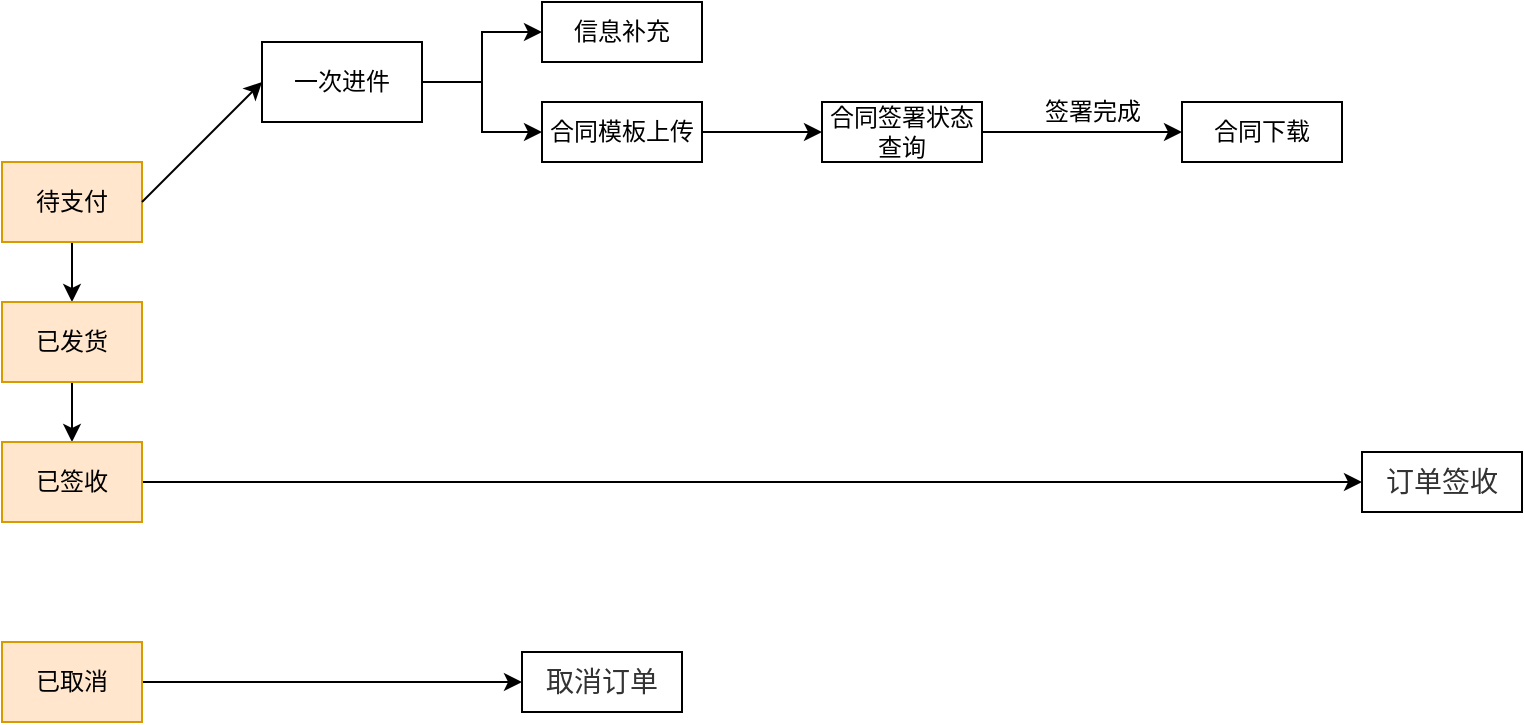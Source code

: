 <mxfile version="20.4.0" type="github">
  <diagram id="2ebUjBUpow4gDjzQdCSO" name="第 1 页">
    <mxGraphModel dx="1002" dy="459" grid="1" gridSize="10" guides="1" tooltips="1" connect="1" arrows="1" fold="1" page="1" pageScale="1" pageWidth="827" pageHeight="1169" math="0" shadow="0">
      <root>
        <mxCell id="0" />
        <mxCell id="1" parent="0" />
        <mxCell id="QhRJAr5Qr2hf3Huji9IQ-18" style="edgeStyle=orthogonalEdgeStyle;rounded=0;orthogonalLoop=1;jettySize=auto;html=1;entryX=0.5;entryY=0;entryDx=0;entryDy=0;" edge="1" parent="1" source="QhRJAr5Qr2hf3Huji9IQ-1" target="QhRJAr5Qr2hf3Huji9IQ-19">
          <mxGeometry relative="1" as="geometry">
            <mxPoint x="770" y="240" as="targetPoint" />
          </mxGeometry>
        </mxCell>
        <mxCell id="QhRJAr5Qr2hf3Huji9IQ-1" value="待支付" style="whiteSpace=wrap;html=1;fillColor=#ffe6cc;strokeColor=#d79b00;" vertex="1" parent="1">
          <mxGeometry x="70" y="220" width="70" height="40" as="geometry" />
        </mxCell>
        <mxCell id="QhRJAr5Qr2hf3Huji9IQ-9" style="edgeStyle=orthogonalEdgeStyle;rounded=0;orthogonalLoop=1;jettySize=auto;html=1;entryX=0;entryY=0.5;entryDx=0;entryDy=0;" edge="1" parent="1" source="QhRJAr5Qr2hf3Huji9IQ-4" target="QhRJAr5Qr2hf3Huji9IQ-8">
          <mxGeometry relative="1" as="geometry" />
        </mxCell>
        <mxCell id="QhRJAr5Qr2hf3Huji9IQ-11" style="edgeStyle=orthogonalEdgeStyle;rounded=0;orthogonalLoop=1;jettySize=auto;html=1;entryX=0;entryY=0.5;entryDx=0;entryDy=0;" edge="1" parent="1" source="QhRJAr5Qr2hf3Huji9IQ-4" target="QhRJAr5Qr2hf3Huji9IQ-10">
          <mxGeometry relative="1" as="geometry" />
        </mxCell>
        <mxCell id="QhRJAr5Qr2hf3Huji9IQ-4" value="一次进件" style="whiteSpace=wrap;html=1;" vertex="1" parent="1">
          <mxGeometry x="200" y="160" width="80" height="40" as="geometry" />
        </mxCell>
        <mxCell id="QhRJAr5Qr2hf3Huji9IQ-5" value="" style="endArrow=classic;html=1;rounded=0;entryX=0;entryY=0.5;entryDx=0;entryDy=0;exitX=1;exitY=0.5;exitDx=0;exitDy=0;" edge="1" parent="1" source="QhRJAr5Qr2hf3Huji9IQ-1" target="QhRJAr5Qr2hf3Huji9IQ-4">
          <mxGeometry width="50" height="50" relative="1" as="geometry">
            <mxPoint x="150" y="210" as="sourcePoint" />
            <mxPoint x="200" y="160" as="targetPoint" />
          </mxGeometry>
        </mxCell>
        <mxCell id="QhRJAr5Qr2hf3Huji9IQ-8" value="信息补充" style="whiteSpace=wrap;html=1;" vertex="1" parent="1">
          <mxGeometry x="340" y="140" width="80" height="30" as="geometry" />
        </mxCell>
        <mxCell id="QhRJAr5Qr2hf3Huji9IQ-14" style="edgeStyle=orthogonalEdgeStyle;rounded=0;orthogonalLoop=1;jettySize=auto;html=1;entryX=0;entryY=0.5;entryDx=0;entryDy=0;" edge="1" parent="1" source="QhRJAr5Qr2hf3Huji9IQ-10" target="QhRJAr5Qr2hf3Huji9IQ-13">
          <mxGeometry relative="1" as="geometry" />
        </mxCell>
        <mxCell id="QhRJAr5Qr2hf3Huji9IQ-10" value="合同模板上传" style="whiteSpace=wrap;html=1;" vertex="1" parent="1">
          <mxGeometry x="340" y="190" width="80" height="30" as="geometry" />
        </mxCell>
        <mxCell id="QhRJAr5Qr2hf3Huji9IQ-16" style="edgeStyle=orthogonalEdgeStyle;rounded=0;orthogonalLoop=1;jettySize=auto;html=1;entryX=0;entryY=0.5;entryDx=0;entryDy=0;" edge="1" parent="1" source="QhRJAr5Qr2hf3Huji9IQ-13" target="QhRJAr5Qr2hf3Huji9IQ-15">
          <mxGeometry relative="1" as="geometry" />
        </mxCell>
        <mxCell id="QhRJAr5Qr2hf3Huji9IQ-13" value="合同签署状态查询" style="whiteSpace=wrap;html=1;" vertex="1" parent="1">
          <mxGeometry x="480" y="190" width="80" height="30" as="geometry" />
        </mxCell>
        <mxCell id="QhRJAr5Qr2hf3Huji9IQ-15" value="合同下载" style="whiteSpace=wrap;html=1;" vertex="1" parent="1">
          <mxGeometry x="660" y="190" width="80" height="30" as="geometry" />
        </mxCell>
        <mxCell id="QhRJAr5Qr2hf3Huji9IQ-17" value="签署完成" style="text;html=1;align=center;verticalAlign=middle;resizable=0;points=[];autosize=1;strokeColor=none;fillColor=none;" vertex="1" parent="1">
          <mxGeometry x="580" y="180" width="70" height="30" as="geometry" />
        </mxCell>
        <mxCell id="QhRJAr5Qr2hf3Huji9IQ-21" style="edgeStyle=orthogonalEdgeStyle;rounded=0;orthogonalLoop=1;jettySize=auto;html=1;entryX=0.5;entryY=0;entryDx=0;entryDy=0;" edge="1" parent="1" source="QhRJAr5Qr2hf3Huji9IQ-19" target="QhRJAr5Qr2hf3Huji9IQ-20">
          <mxGeometry relative="1" as="geometry" />
        </mxCell>
        <mxCell id="QhRJAr5Qr2hf3Huji9IQ-19" value="已发货" style="whiteSpace=wrap;html=1;fillColor=#ffe6cc;strokeColor=#d79b00;" vertex="1" parent="1">
          <mxGeometry x="70" y="290" width="70" height="40" as="geometry" />
        </mxCell>
        <mxCell id="QhRJAr5Qr2hf3Huji9IQ-22" style="edgeStyle=orthogonalEdgeStyle;rounded=0;orthogonalLoop=1;jettySize=auto;html=1;" edge="1" parent="1" source="QhRJAr5Qr2hf3Huji9IQ-20">
          <mxGeometry relative="1" as="geometry">
            <mxPoint x="750" y="380" as="targetPoint" />
          </mxGeometry>
        </mxCell>
        <mxCell id="QhRJAr5Qr2hf3Huji9IQ-20" value="已签收" style="whiteSpace=wrap;html=1;fillColor=#ffe6cc;strokeColor=#d79b00;" vertex="1" parent="1">
          <mxGeometry x="70" y="360" width="70" height="40" as="geometry" />
        </mxCell>
        <mxCell id="QhRJAr5Qr2hf3Huji9IQ-23" value="&lt;span style=&quot;color: rgb(51, 51, 51); font-family: Arial, sans-serif; font-size: 14px; text-align: left; background-color: rgb(255, 255, 255);&quot;&gt;订单签收&lt;/span&gt;" style="whiteSpace=wrap;html=1;" vertex="1" parent="1">
          <mxGeometry x="750" y="365" width="80" height="30" as="geometry" />
        </mxCell>
        <mxCell id="QhRJAr5Qr2hf3Huji9IQ-26" style="edgeStyle=orthogonalEdgeStyle;rounded=0;orthogonalLoop=1;jettySize=auto;html=1;" edge="1" parent="1" source="QhRJAr5Qr2hf3Huji9IQ-25">
          <mxGeometry relative="1" as="geometry">
            <mxPoint x="330" y="480" as="targetPoint" />
          </mxGeometry>
        </mxCell>
        <mxCell id="QhRJAr5Qr2hf3Huji9IQ-25" value="已取消" style="whiteSpace=wrap;html=1;fillColor=#ffe6cc;strokeColor=#d79b00;" vertex="1" parent="1">
          <mxGeometry x="70" y="460" width="70" height="40" as="geometry" />
        </mxCell>
        <mxCell id="QhRJAr5Qr2hf3Huji9IQ-27" value="&lt;span style=&quot;color: rgb(51, 51, 51); font-family: Arial, sans-serif; font-size: 14px; text-align: left; background-color: rgb(255, 255, 255);&quot;&gt;取消订单&lt;/span&gt;" style="whiteSpace=wrap;html=1;" vertex="1" parent="1">
          <mxGeometry x="330" y="465" width="80" height="30" as="geometry" />
        </mxCell>
      </root>
    </mxGraphModel>
  </diagram>
</mxfile>
